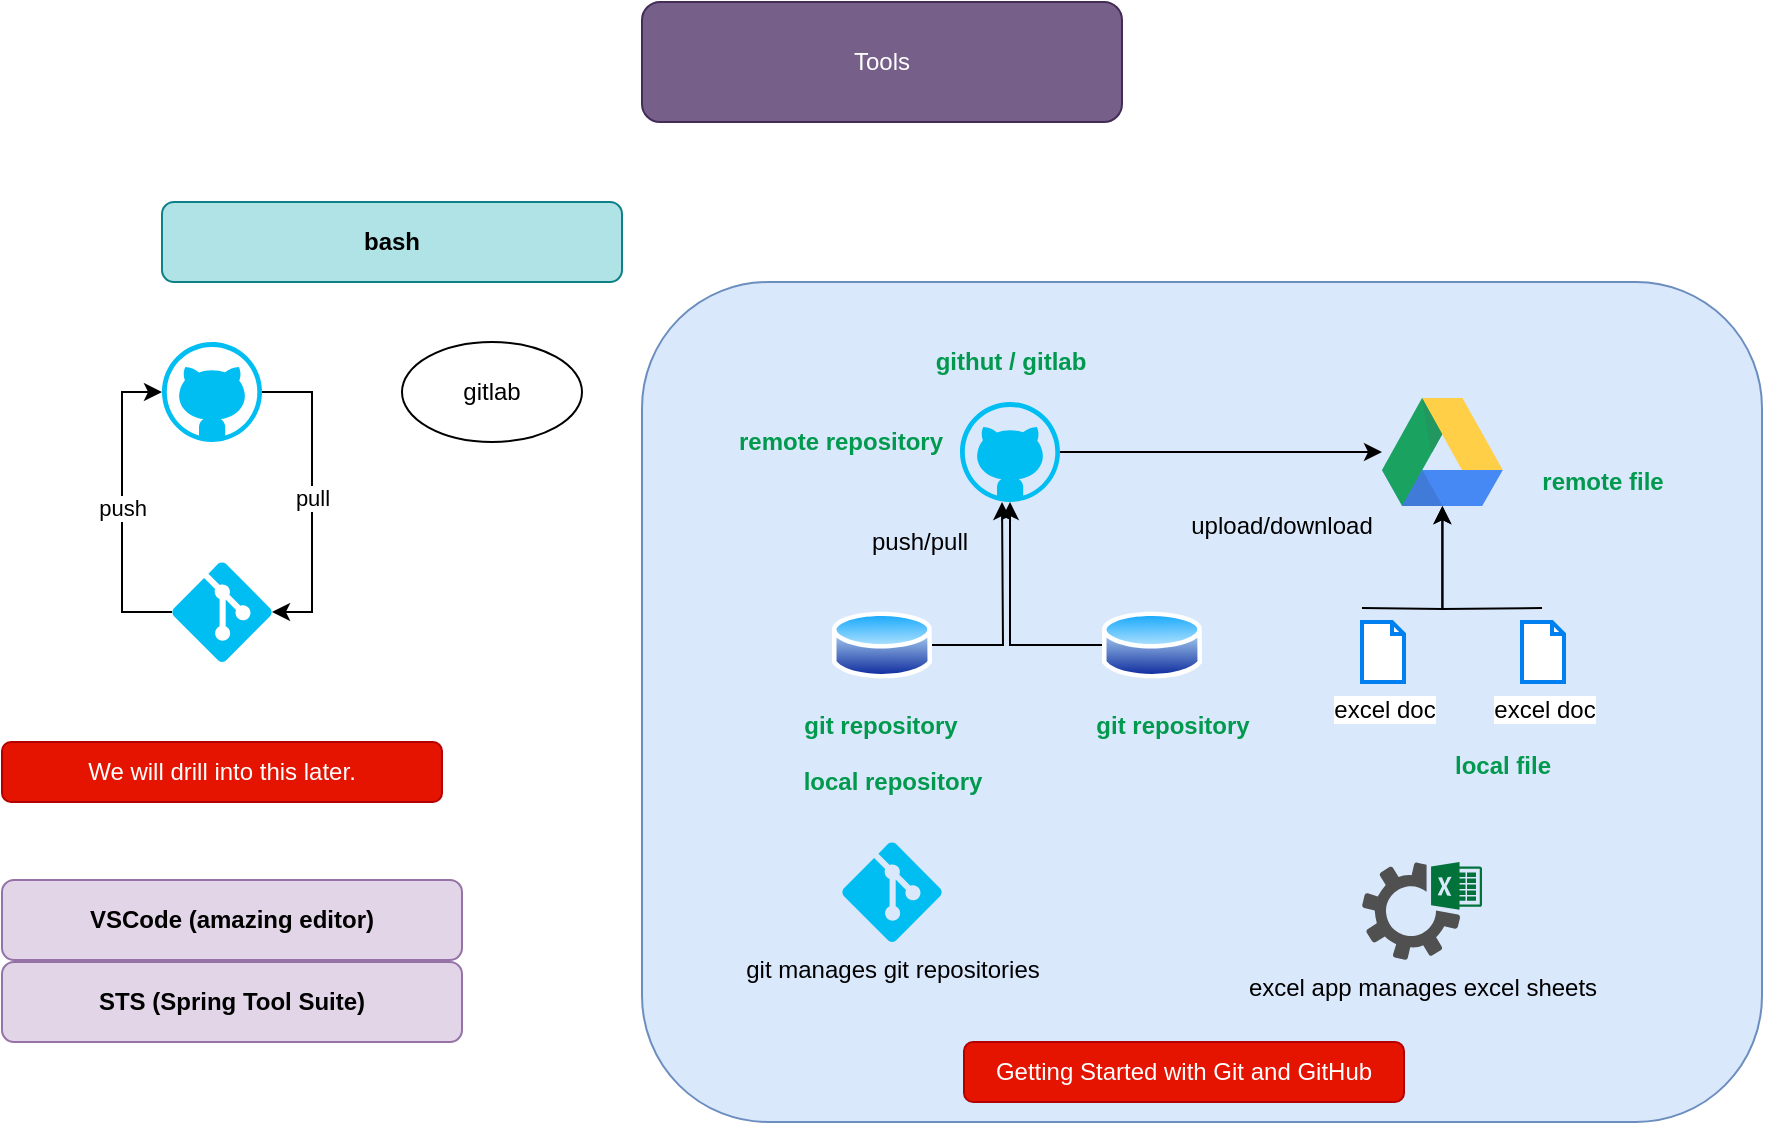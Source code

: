 <mxfile version="14.5.1" type="device" pages="3"><diagram id="qxN-JpHOQFH2QbFw_rw8" name="Tools"><mxGraphModel dx="768" dy="491" grid="1" gridSize="10" guides="1" tooltips="1" connect="1" arrows="1" fold="1" page="1" pageScale="1" pageWidth="850" pageHeight="1100" math="0" shadow="0"><root><mxCell id="0"/><mxCell id="1" parent="0"/><mxCell id="gY-7b6lUgkgs0RHp9pud-3" value="" style="rounded=1;whiteSpace=wrap;html=1;fillColor=#dae8fc;strokeColor=#6c8ebf;" parent="1" vertex="1"><mxGeometry x="360" y="160" width="560" height="420" as="geometry"/></mxCell><mxCell id="FeY07JUfXtRmvqXPcYZy-1" value="Tools" style="rounded=1;whiteSpace=wrap;html=1;fillColor=#76608a;strokeColor=#432D57;fontColor=#ffffff;" parent="1" vertex="1"><mxGeometry x="360" y="20" width="240" height="60" as="geometry"/></mxCell><mxCell id="FeY07JUfXtRmvqXPcYZy-2" value="bash" style="rounded=1;whiteSpace=wrap;html=1;fillColor=#b0e3e6;strokeColor=#0e8088;fontStyle=1;" parent="1" vertex="1"><mxGeometry x="120" y="120" width="230" height="40" as="geometry"/></mxCell><mxCell id="gY-7b6lUgkgs0RHp9pud-2" value="pull" style="edgeStyle=orthogonalEdgeStyle;rounded=0;orthogonalLoop=1;jettySize=auto;html=1;entryX=1;entryY=0.5;entryDx=0;entryDy=0;entryPerimeter=0;" parent="1" source="FeY07JUfXtRmvqXPcYZy-3" target="FeY07JUfXtRmvqXPcYZy-4" edge="1"><mxGeometry relative="1" as="geometry"><Array as="points"><mxPoint x="195" y="215"/><mxPoint x="195" y="325"/></Array></mxGeometry></mxCell><mxCell id="FeY07JUfXtRmvqXPcYZy-3" value="" style="verticalLabelPosition=bottom;html=1;verticalAlign=top;align=center;strokeColor=none;fillColor=#00BEF2;shape=mxgraph.azure.github_code;pointerEvents=1;" parent="1" vertex="1"><mxGeometry x="120" y="190" width="50" height="50" as="geometry"/></mxCell><mxCell id="gY-7b6lUgkgs0RHp9pud-1" value="push" style="edgeStyle=orthogonalEdgeStyle;rounded=0;orthogonalLoop=1;jettySize=auto;html=1;entryX=0;entryY=0.5;entryDx=0;entryDy=0;entryPerimeter=0;" parent="1" source="FeY07JUfXtRmvqXPcYZy-4" target="FeY07JUfXtRmvqXPcYZy-3" edge="1"><mxGeometry relative="1" as="geometry"><Array as="points"><mxPoint x="100" y="325"/><mxPoint x="100" y="215"/></Array></mxGeometry></mxCell><mxCell id="FeY07JUfXtRmvqXPcYZy-4" value="" style="verticalLabelPosition=bottom;html=1;verticalAlign=top;align=center;strokeColor=none;fillColor=#00BEF2;shape=mxgraph.azure.git_repository;" parent="1" vertex="1"><mxGeometry x="125" y="300" width="50" height="50" as="geometry"/></mxCell><mxCell id="FeY07JUfXtRmvqXPcYZy-5" value="gitlab" style="ellipse;whiteSpace=wrap;html=1;" parent="1" vertex="1"><mxGeometry x="240" y="190" width="90" height="50" as="geometry"/></mxCell><mxCell id="FeY07JUfXtRmvqXPcYZy-10" value="We will drill into this later." style="rounded=1;whiteSpace=wrap;html=1;fillColor=#e51400;strokeColor=#B20000;fontColor=#ffffff;" parent="1" vertex="1"><mxGeometry x="40" y="390" width="220" height="30" as="geometry"/></mxCell><mxCell id="FeY07JUfXtRmvqXPcYZy-13" style="edgeStyle=orthogonalEdgeStyle;rounded=0;orthogonalLoop=1;jettySize=auto;html=1;" parent="1" source="FeY07JUfXtRmvqXPcYZy-11" target="FeY07JUfXtRmvqXPcYZy-12" edge="1"><mxGeometry relative="1" as="geometry"/></mxCell><mxCell id="FeY07JUfXtRmvqXPcYZy-11" value="" style="verticalLabelPosition=bottom;html=1;verticalAlign=top;align=center;strokeColor=none;fillColor=#00BEF2;shape=mxgraph.azure.github_code;pointerEvents=1;" parent="1" vertex="1"><mxGeometry x="519" y="220" width="50" height="50" as="geometry"/></mxCell><mxCell id="FeY07JUfXtRmvqXPcYZy-12" value="" style="dashed=0;outlineConnect=0;html=1;align=center;labelPosition=center;verticalLabelPosition=bottom;verticalAlign=top;shape=mxgraph.weblogos.google_drive" parent="1" vertex="1"><mxGeometry x="730" y="218" width="60.4" height="54" as="geometry"/></mxCell><mxCell id="FeY07JUfXtRmvqXPcYZy-15" style="edgeStyle=orthogonalEdgeStyle;rounded=0;orthogonalLoop=1;jettySize=auto;html=1;" parent="1" target="FeY07JUfXtRmvqXPcYZy-12" edge="1"><mxGeometry relative="1" as="geometry"><mxPoint x="720" y="323" as="sourcePoint"/></mxGeometry></mxCell><mxCell id="FeY07JUfXtRmvqXPcYZy-26" style="edgeStyle=orthogonalEdgeStyle;rounded=0;orthogonalLoop=1;jettySize=auto;html=1;" parent="1" source="FeY07JUfXtRmvqXPcYZy-16" edge="1"><mxGeometry relative="1" as="geometry"><mxPoint x="540" y="270" as="targetPoint"/></mxGeometry></mxCell><mxCell id="FeY07JUfXtRmvqXPcYZy-16" value="" style="aspect=fixed;perimeter=ellipsePerimeter;html=1;align=center;shadow=0;dashed=0;spacingTop=3;image;image=img/lib/active_directory/database.svg;" parent="1" vertex="1"><mxGeometry x="455" y="323" width="50" height="37" as="geometry"/></mxCell><mxCell id="FeY07JUfXtRmvqXPcYZy-24" style="edgeStyle=orthogonalEdgeStyle;rounded=0;orthogonalLoop=1;jettySize=auto;html=1;entryX=0.5;entryY=1;entryDx=0;entryDy=0;entryPerimeter=0;" parent="1" source="FeY07JUfXtRmvqXPcYZy-18" target="FeY07JUfXtRmvqXPcYZy-11" edge="1"><mxGeometry relative="1" as="geometry"/></mxCell><mxCell id="FeY07JUfXtRmvqXPcYZy-18" value="" style="aspect=fixed;perimeter=ellipsePerimeter;html=1;align=center;shadow=0;dashed=0;spacingTop=3;image;image=img/lib/active_directory/database.svg;" parent="1" vertex="1"><mxGeometry x="590" y="323" width="50" height="37" as="geometry"/></mxCell><mxCell id="FeY07JUfXtRmvqXPcYZy-21" style="edgeStyle=orthogonalEdgeStyle;rounded=0;orthogonalLoop=1;jettySize=auto;html=1;" parent="1" target="FeY07JUfXtRmvqXPcYZy-12" edge="1"><mxGeometry relative="1" as="geometry"><mxPoint x="810" y="323" as="sourcePoint"/></mxGeometry></mxCell><mxCell id="FeY07JUfXtRmvqXPcYZy-28" value="githut / gitlab" style="text;html=1;align=center;verticalAlign=middle;resizable=0;points=[];autosize=1;fontStyle=1;fontColor=#00994D;" parent="1" vertex="1"><mxGeometry x="499" y="190" width="90" height="20" as="geometry"/></mxCell><mxCell id="FeY07JUfXtRmvqXPcYZy-29" value="git repository" style="text;html=1;align=center;verticalAlign=middle;resizable=0;points=[];autosize=1;fontStyle=1;fontColor=#00994D;" parent="1" vertex="1"><mxGeometry x="434" y="372" width="90" height="20" as="geometry"/></mxCell><mxCell id="FeY07JUfXtRmvqXPcYZy-30" value="git repository" style="text;html=1;align=center;verticalAlign=middle;resizable=0;points=[];autosize=1;fontStyle=1;fontColor=#00994D;" parent="1" vertex="1"><mxGeometry x="580" y="372" width="90" height="20" as="geometry"/></mxCell><mxCell id="FeY07JUfXtRmvqXPcYZy-31" value="upload/download" style="text;html=1;strokeColor=none;fillColor=none;align=center;verticalAlign=middle;whiteSpace=wrap;rounded=0;" parent="1" vertex="1"><mxGeometry x="660" y="272" width="40" height="20" as="geometry"/></mxCell><mxCell id="FeY07JUfXtRmvqXPcYZy-32" value="push/pull" style="text;html=1;strokeColor=none;fillColor=none;align=center;verticalAlign=middle;whiteSpace=wrap;rounded=0;" parent="1" vertex="1"><mxGeometry x="479" y="280" width="40" height="20" as="geometry"/></mxCell><mxCell id="FeY07JUfXtRmvqXPcYZy-33" value="local repository" style="text;html=1;align=center;verticalAlign=middle;resizable=0;points=[];autosize=1;fontStyle=1;fontColor=#00994D;" parent="1" vertex="1"><mxGeometry x="435" y="400" width="100" height="20" as="geometry"/></mxCell><mxCell id="FeY07JUfXtRmvqXPcYZy-34" value="local file" style="text;html=1;align=center;verticalAlign=middle;resizable=0;points=[];autosize=1;fontStyle=1;fontColor=#00994D;" parent="1" vertex="1"><mxGeometry x="760" y="392" width="60" height="20" as="geometry"/></mxCell><mxCell id="FeY07JUfXtRmvqXPcYZy-35" value="remote repository" style="text;html=1;align=center;verticalAlign=middle;resizable=0;points=[];autosize=1;fontStyle=1;fontColor=#00994D;" parent="1" vertex="1"><mxGeometry x="399" y="230" width="120" height="20" as="geometry"/></mxCell><mxCell id="FeY07JUfXtRmvqXPcYZy-36" value="remote file" style="text;html=1;align=center;verticalAlign=middle;resizable=0;points=[];autosize=1;fontStyle=1;fontColor=#00994D;" parent="1" vertex="1"><mxGeometry x="800" y="250" width="80" height="20" as="geometry"/></mxCell><mxCell id="FeY07JUfXtRmvqXPcYZy-37" value="git manages git repositories" style="verticalLabelPosition=bottom;html=1;verticalAlign=top;align=center;strokeColor=none;fillColor=#00BEF2;shape=mxgraph.azure.git_repository;" parent="1" vertex="1"><mxGeometry x="460" y="440" width="50" height="50" as="geometry"/></mxCell><mxCell id="FeY07JUfXtRmvqXPcYZy-39" value="excel app manages excel sheets" style="pointerEvents=1;shadow=0;dashed=0;html=1;strokeColor=none;fillColor=#505050;labelPosition=center;verticalLabelPosition=bottom;verticalAlign=top;outlineConnect=0;align=center;shape=mxgraph.office.services.excel_services;" parent="1" vertex="1"><mxGeometry x="720" y="450" width="60" height="49" as="geometry"/></mxCell><mxCell id="FeY07JUfXtRmvqXPcYZy-40" value="excel doc" style="html=1;verticalLabelPosition=bottom;align=center;labelBackgroundColor=#ffffff;verticalAlign=top;strokeWidth=2;strokeColor=#0080F0;shadow=0;dashed=0;shape=mxgraph.ios7.icons.document;" parent="1" vertex="1"><mxGeometry x="720" y="330" width="21" height="30" as="geometry"/></mxCell><mxCell id="FeY07JUfXtRmvqXPcYZy-42" value="excel doc" style="html=1;verticalLabelPosition=bottom;align=center;labelBackgroundColor=#ffffff;verticalAlign=top;strokeWidth=2;strokeColor=#0080F0;shadow=0;dashed=0;shape=mxgraph.ios7.icons.document;" parent="1" vertex="1"><mxGeometry x="800" y="330" width="21" height="30" as="geometry"/></mxCell><mxCell id="gY-7b6lUgkgs0RHp9pud-5" value="Getting Started with Git and GitHub" style="rounded=1;whiteSpace=wrap;html=1;fillColor=#e51400;strokeColor=#B20000;fontColor=#ffffff;" parent="1" vertex="1"><mxGeometry x="521" y="540" width="220" height="30" as="geometry"/></mxCell><mxCell id="DxQkIi7p9yguiu1aN6Sp-1" value="VSCode (amazing editor)" style="rounded=1;whiteSpace=wrap;html=1;fillColor=#e1d5e7;strokeColor=#9673a6;fontStyle=1;" parent="1" vertex="1"><mxGeometry x="40" y="459" width="230" height="40" as="geometry"/></mxCell><mxCell id="En9K9cHJ0Ogo7b7Vj-8k-1" value="STS (Spring Tool Suite)" style="rounded=1;whiteSpace=wrap;html=1;fillColor=#e1d5e7;strokeColor=#9673a6;fontStyle=1;" parent="1" vertex="1"><mxGeometry x="40" y="500" width="230" height="40" as="geometry"/></mxCell></root></mxGraphModel></diagram><diagram id="1vswZjqa2MImgYlt8ijm" name="Learning Methodology"><mxGraphModel dx="768" dy="491" grid="1" gridSize="10" guides="1" tooltips="1" connect="1" arrows="1" fold="1" page="1" pageScale="1" pageWidth="850" pageHeight="1100" math="0" shadow="0"><root><mxCell id="basAz6HqD_OLpvy5ltgq-0"/><mxCell id="basAz6HqD_OLpvy5ltgq-1" parent="basAz6HqD_OLpvy5ltgq-0"/><mxCell id="basAz6HqD_OLpvy5ltgq-2" value="github" style="rounded=1;whiteSpace=wrap;html=1;fillColor=#f5f5f5;strokeColor=#666666;fontColor=#333333;" parent="basAz6HqD_OLpvy5ltgq-1" vertex="1"><mxGeometry x="40" y="30" width="190" height="50" as="geometry"/></mxCell><mxCell id="basAz6HqD_OLpvy5ltgq-3" value="Team" style="text;html=1;align=center;verticalAlign=middle;resizable=0;points=[];autosize=1;fontStyle=1;fontColor=#00994D;" parent="basAz6HqD_OLpvy5ltgq-1" vertex="1"><mxGeometry x="100" y="200" width="50" height="20" as="geometry"/></mxCell><mxCell id="basAz6HqD_OLpvy5ltgq-7" style="edgeStyle=orthogonalEdgeStyle;rounded=0;orthogonalLoop=1;jettySize=auto;html=1;entryX=0.435;entryY=1.053;entryDx=0;entryDy=0;entryPerimeter=0;" parent="basAz6HqD_OLpvy5ltgq-1" source="basAz6HqD_OLpvy5ltgq-5" target="basAz6HqD_OLpvy5ltgq-2" edge="1"><mxGeometry relative="1" as="geometry"/></mxCell><mxCell id="basAz6HqD_OLpvy5ltgq-5" value="" style="aspect=fixed;html=1;points=[];align=center;image;fontSize=12;image=img/lib/mscae/Person.svg;" parent="basAz6HqD_OLpvy5ltgq-1" vertex="1"><mxGeometry x="60" y="140" width="37" height="50" as="geometry"/></mxCell><mxCell id="basAz6HqD_OLpvy5ltgq-8" style="edgeStyle=orthogonalEdgeStyle;rounded=0;orthogonalLoop=1;jettySize=auto;html=1;entryX=0.5;entryY=1;entryDx=0;entryDy=0;" parent="basAz6HqD_OLpvy5ltgq-1" source="basAz6HqD_OLpvy5ltgq-6" target="basAz6HqD_OLpvy5ltgq-2" edge="1"><mxGeometry relative="1" as="geometry"/></mxCell><mxCell id="basAz6HqD_OLpvy5ltgq-6" value="" style="aspect=fixed;html=1;points=[];align=center;image;fontSize=12;image=img/lib/mscae/Person.svg;" parent="basAz6HqD_OLpvy5ltgq-1" vertex="1"><mxGeometry x="150" y="140" width="37" height="50" as="geometry"/></mxCell><mxCell id="2jKygjueA0gxxj2RhKf6-1" value="Explore and Learn" style="rounded=1;whiteSpace=wrap;html=1;fillColor=#e51400;strokeColor=#B20000;fontColor=#ffffff;" parent="basAz6HqD_OLpvy5ltgq-1" vertex="1"><mxGeometry x="260" y="40" width="220" height="30" as="geometry"/></mxCell><mxCell id="2jKygjueA0gxxj2RhKf6-2" value="GIT, GITHUB &amp;amp; GITLAB" style="rounded=1;whiteSpace=wrap;html=1;fillColor=#ffcd28;strokeColor=#d79b00;gradientColor=#ffa500;" parent="basAz6HqD_OLpvy5ltgq-1" vertex="1"><mxGeometry x="260" y="70" width="220" height="30" as="geometry"/></mxCell><mxCell id="2T8HdgCr0QpN6o1qkXss-0" value="Learning Approach" style="rounded=1;whiteSpace=wrap;html=1;fillColor=#76608a;strokeColor=#432D57;fontColor=#ffffff;" parent="basAz6HqD_OLpvy5ltgq-1" vertex="1"><mxGeometry x="270" y="280" width="240" height="60" as="geometry"/></mxCell><mxCell id="2T8HdgCr0QpN6o1qkXss-1" value="Minimialistic Approach" style="ellipse;whiteSpace=wrap;html=1;fillColor=#d5e8d4;strokeColor=#82b366;" parent="basAz6HqD_OLpvy5ltgq-1" vertex="1"><mxGeometry x="140" y="350" width="120" height="80" as="geometry"/></mxCell><mxCell id="nwfAJSxAa1Rar4Wv83yV-0" value="Principle &amp;amp; Practices" style="ellipse;whiteSpace=wrap;html=1;fillColor=#d5e8d4;strokeColor=#82b366;" vertex="1" parent="basAz6HqD_OLpvy5ltgq-1"><mxGeometry x="270" y="350" width="120" height="80" as="geometry"/></mxCell><mxCell id="nwfAJSxAa1Rar4Wv83yV-1" value="Know the Specifics" style="ellipse;whiteSpace=wrap;html=1;fillColor=#d5e8d4;strokeColor=#82b366;" vertex="1" parent="basAz6HqD_OLpvy5ltgq-1"><mxGeometry x="400" y="350" width="120" height="80" as="geometry"/></mxCell></root></mxGraphModel></diagram><diagram id="Nutbn5EWJfFtPkCxwQVc" name="Spring Modules"><mxGraphModel dx="768" dy="491" grid="1" gridSize="10" guides="1" tooltips="1" connect="1" arrows="1" fold="1" page="1" pageScale="1" pageWidth="850" pageHeight="1100" math="0" shadow="0"><root><mxCell id="TZjDjXoyfTqCV9_zKu-9-0"/><mxCell id="TZjDjXoyfTqCV9_zKu-9-1" parent="TZjDjXoyfTqCV9_zKu-9-0"/><mxCell id="TZjDjXoyfTqCV9_zKu-9-2" value="Spring Core&lt;br&gt;(Dependency Injection) &amp;amp; (Aspect oriented Programming)" style="ellipse;whiteSpace=wrap;html=1;fillColor=#dae8fc;strokeColor=#6c8ebf;" vertex="1" parent="TZjDjXoyfTqCV9_zKu-9-1"><mxGeometry x="227.5" y="175" width="342.5" height="195" as="geometry"/></mxCell><mxCell id="TZjDjXoyfTqCV9_zKu-9-4" value="java 8" style="ellipse;whiteSpace=wrap;html=1;fillColor=#fff2cc;strokeColor=#d6b656;" vertex="1" parent="TZjDjXoyfTqCV9_zKu-9-1"><mxGeometry x="360" y="190" width="87.5" height="40" as="geometry"/></mxCell><mxCell id="TZjDjXoyfTqCV9_zKu-9-6" value="Spring Boot" style="ellipse;whiteSpace=wrap;html=1;fillColor=#1ba1e2;strokeColor=#006EAF;fontColor=#ffffff;" vertex="1" parent="TZjDjXoyfTqCV9_zKu-9-1"><mxGeometry x="470" y="80" width="240" height="180" as="geometry"/></mxCell><mxCell id="TZjDjXoyfTqCV9_zKu-9-3" value="MVC" style="ellipse;whiteSpace=wrap;html=1;fillColor=#dae8fc;strokeColor=#6c8ebf;" vertex="1" parent="TZjDjXoyfTqCV9_zKu-9-1"><mxGeometry x="210" y="110" width="140" height="120" as="geometry"/></mxCell><mxCell id="TZjDjXoyfTqCV9_zKu-9-8" value="Spring Data&amp;nbsp;" style="ellipse;whiteSpace=wrap;html=1;fillColor=#dae8fc;strokeColor=#6c8ebf;" vertex="1" parent="TZjDjXoyfTqCV9_zKu-9-1"><mxGeometry x="200" y="300" width="140" height="120" as="geometry"/></mxCell><mxCell id="TZjDjXoyfTqCV9_zKu-9-9" value="Microservices" style="ellipse;whiteSpace=wrap;html=1;fillColor=#0050ef;strokeColor=#001DBC;fontColor=#ffffff;" vertex="1" parent="TZjDjXoyfTqCV9_zKu-9-1"><mxGeometry x="620" y="180" width="140" height="120" as="geometry"/></mxCell><mxCell id="wBPCa8kB3HqiZJdwUh0D-0" value="Spring Security" style="ellipse;whiteSpace=wrap;html=1;fillColor=#dae8fc;strokeColor=#6c8ebf;" vertex="1" parent="TZjDjXoyfTqCV9_zKu-9-1"><mxGeometry x="490" y="290" width="140" height="120" as="geometry"/></mxCell><mxCell id="wBPCa8kB3HqiZJdwUh0D-3" value="" style="edgeStyle=orthogonalEdgeStyle;rounded=0;orthogonalLoop=1;jettySize=auto;html=1;" edge="1" parent="TZjDjXoyfTqCV9_zKu-9-1" source="wBPCa8kB3HqiZJdwUh0D-1" target="wBPCa8kB3HqiZJdwUh0D-2"><mxGeometry relative="1" as="geometry"/></mxCell><mxCell id="wBPCa8kB3HqiZJdwUh0D-1" value="Traditional" style="rounded=1;whiteSpace=wrap;html=1;fillColor=#d5e8d4;strokeColor=#82b366;" vertex="1" parent="TZjDjXoyfTqCV9_zKu-9-1"><mxGeometry x="330" y="10" width="120" height="60" as="geometry"/></mxCell><mxCell id="wBPCa8kB3HqiZJdwUh0D-2" value="Modern" style="rounded=1;whiteSpace=wrap;html=1;fillColor=#d5e8d4;strokeColor=#82b366;" vertex="1" parent="TZjDjXoyfTqCV9_zKu-9-1"><mxGeometry x="530" y="10" width="120" height="60" as="geometry"/></mxCell><mxCell id="wBPCa8kB3HqiZJdwUh0D-4" value="NoSQL (Schemaless data)" style="ellipse;whiteSpace=wrap;html=1;fillColor=#dae8fc;strokeColor=#6c8ebf;" vertex="1" parent="TZjDjXoyfTqCV9_zKu-9-1"><mxGeometry x="110" y="200" width="140" height="120" as="geometry"/></mxCell><mxCell id="wBPCa8kB3HqiZJdwUh0D-5" value="Angular" style="shape=process;whiteSpace=wrap;html=1;backgroundOutline=1;fillColor=#e3c800;strokeColor=#B09500;fontColor=#ffffff;" vertex="1" parent="TZjDjXoyfTqCV9_zKu-9-1"><mxGeometry x="610" y="440" width="120" height="60" as="geometry"/></mxCell><mxCell id="wBPCa8kB3HqiZJdwUh0D-6" value="Spring REST" style="ellipse;whiteSpace=wrap;html=1;fillColor=#dae8fc;strokeColor=#6c8ebf;" vertex="1" parent="TZjDjXoyfTqCV9_zKu-9-1"><mxGeometry x="350" y="320" width="140" height="120" as="geometry"/></mxCell></root></mxGraphModel></diagram></mxfile>